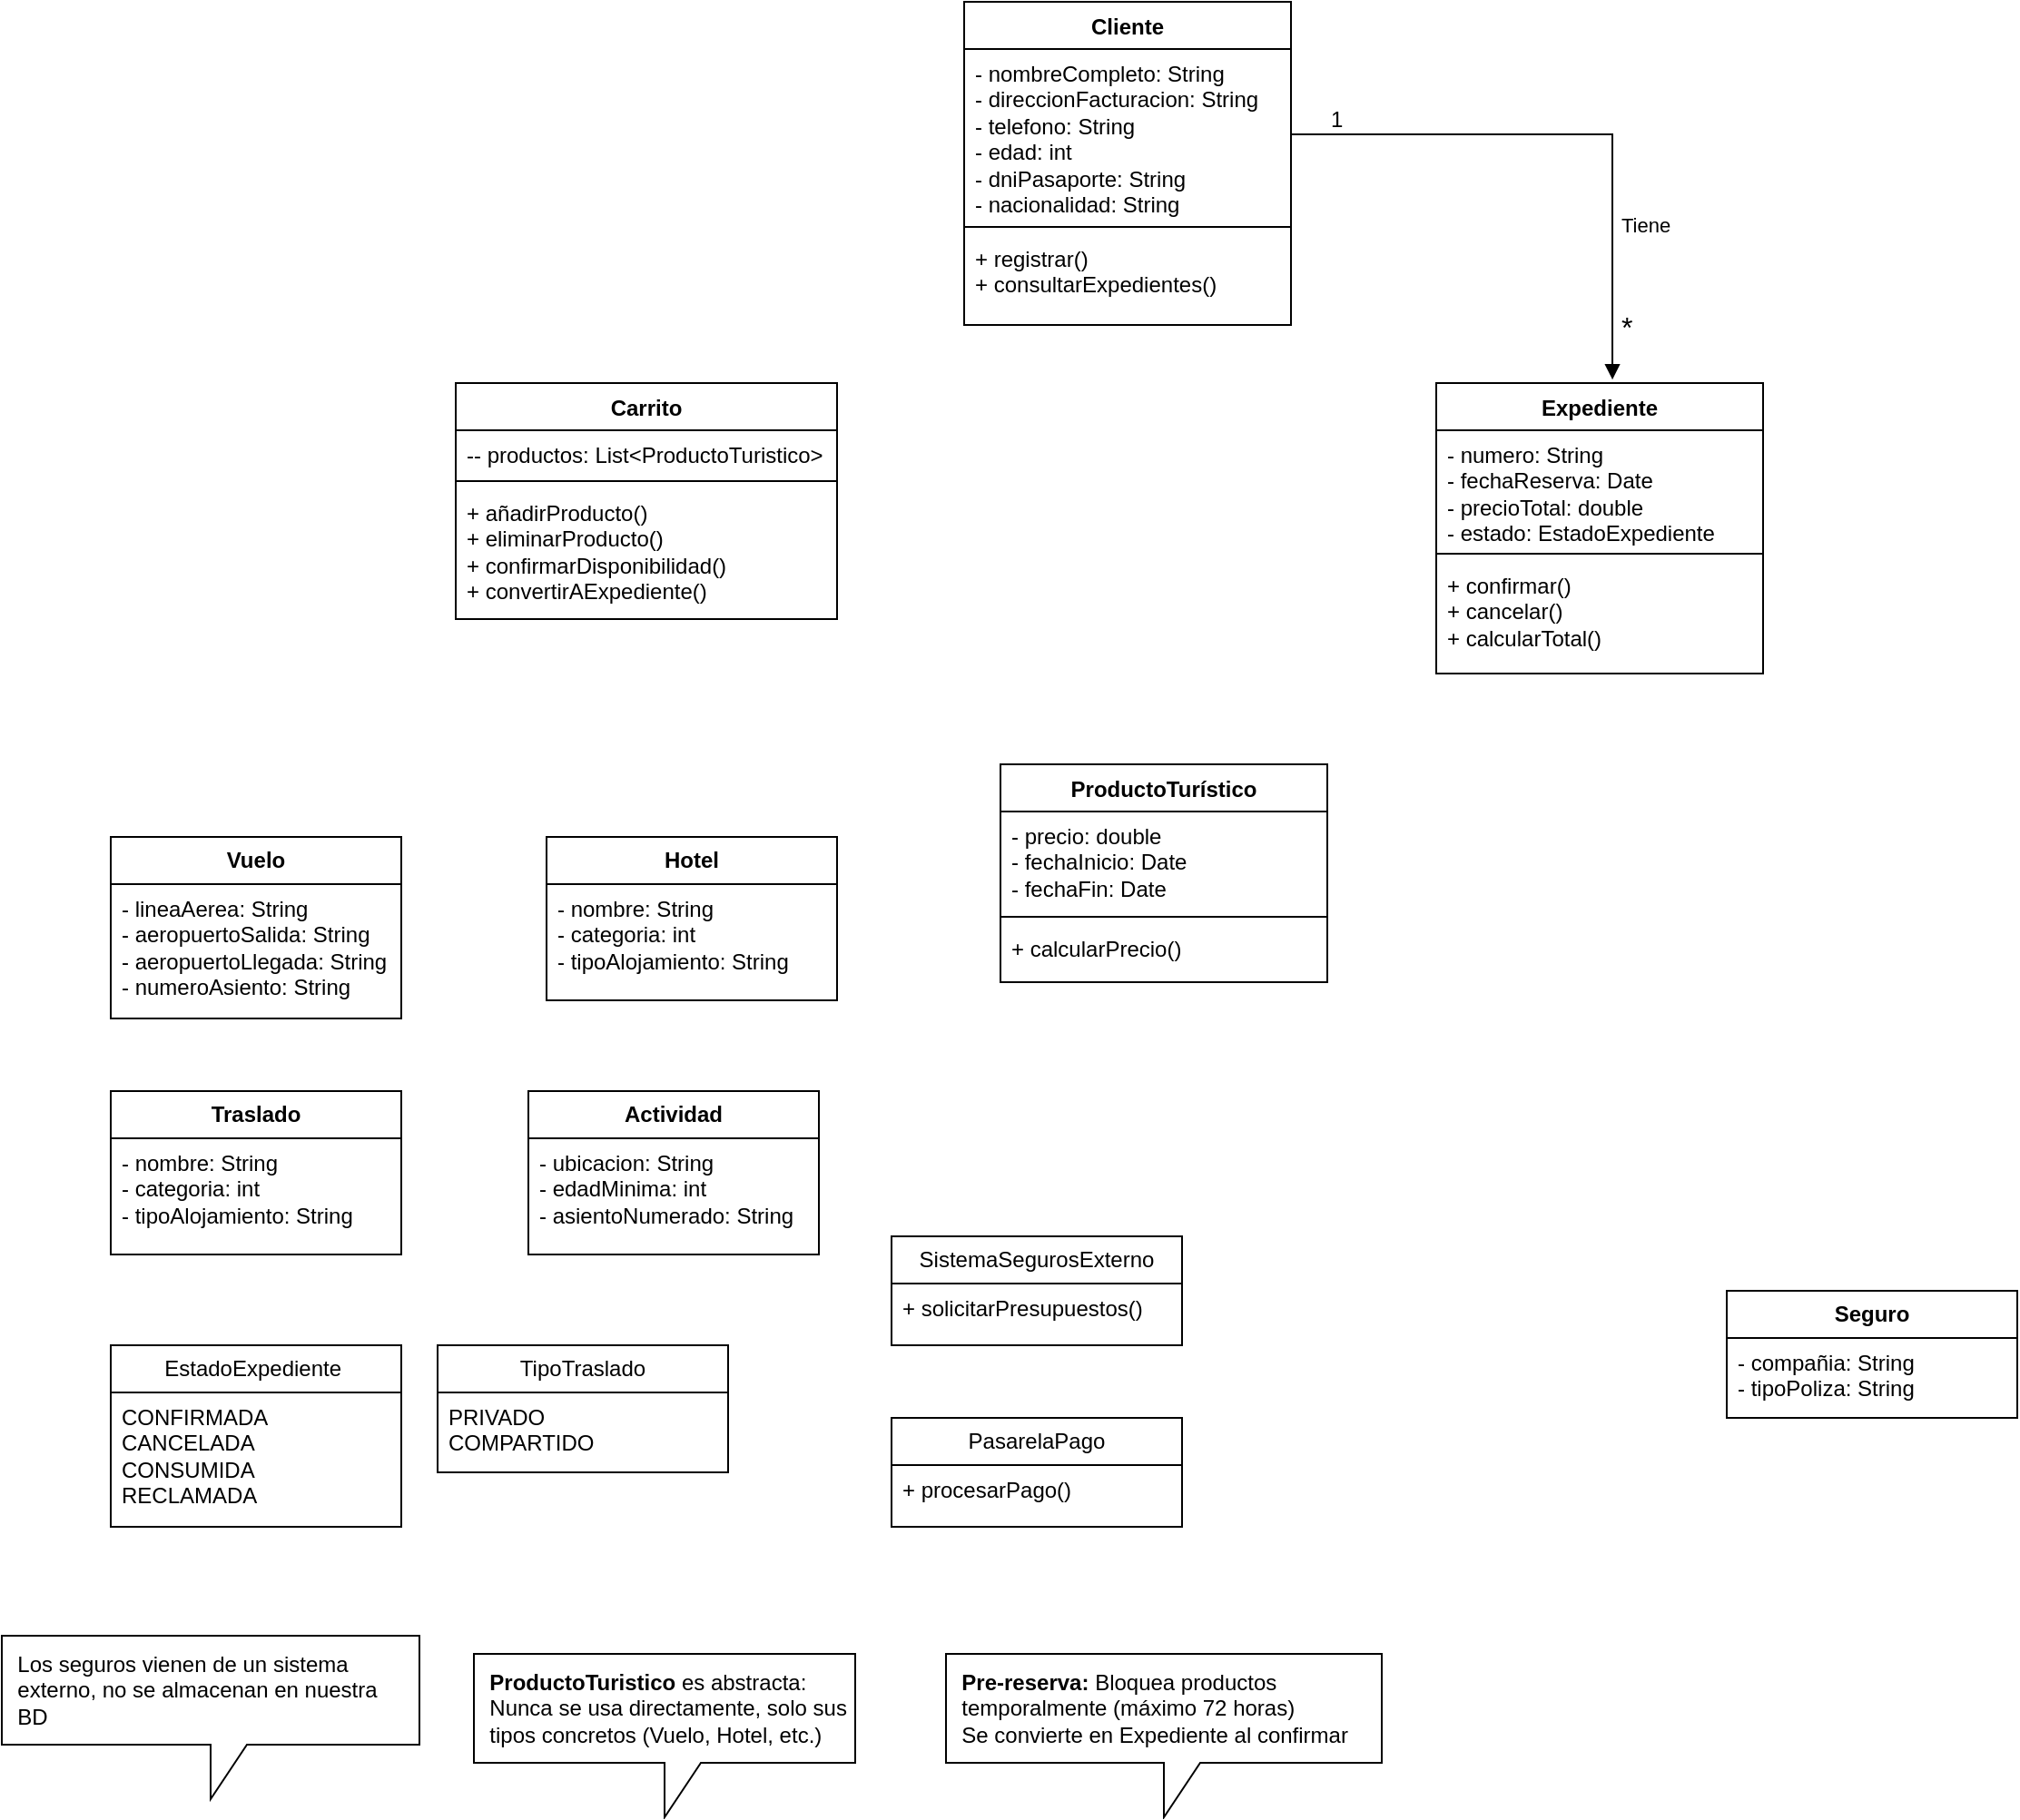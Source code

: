 <mxfile version="27.0.4">
  <diagram name="Página-1" id="KtqO_DASaNcsyG8CtPEL">
    <mxGraphModel dx="1718" dy="947" grid="1" gridSize="10" guides="1" tooltips="1" connect="1" arrows="1" fold="1" page="1" pageScale="1" pageWidth="827" pageHeight="1169" math="0" shadow="0">
      <root>
        <mxCell id="0" />
        <mxCell id="1" parent="0" />
        <mxCell id="TBLlkOP_qlh_QUMRTp9g-1" value="Cliente" style="swimlane;fontStyle=1;align=center;verticalAlign=top;childLayout=stackLayout;horizontal=1;startSize=26;horizontalStack=0;resizeParent=1;resizeParentMax=0;resizeLast=0;collapsible=1;marginBottom=0;whiteSpace=wrap;html=1;" parent="1" vertex="1">
          <mxGeometry x="600" y="80" width="180" height="178" as="geometry" />
        </mxCell>
        <mxCell id="TBLlkOP_qlh_QUMRTp9g-2" value="&lt;div&gt;- nombreCompleto: String&lt;/div&gt;&lt;div&gt;- direccionFacturacion: String&lt;/div&gt;&lt;div&gt;&lt;span style=&quot;background-color: transparent; color: light-dark(rgb(0, 0, 0), rgb(255, 255, 255));&quot;&gt;- telefono: String&lt;/span&gt;&lt;/div&gt;&lt;div&gt;- edad: int&lt;/div&gt;&lt;div&gt;&lt;span style=&quot;background-color: transparent; color: light-dark(rgb(0, 0, 0), rgb(255, 255, 255));&quot;&gt;- dniPasaporte: String&lt;/span&gt;&lt;/div&gt;&lt;div&gt;- nacionalidad: String&lt;br&gt;&lt;/div&gt;" style="text;strokeColor=none;fillColor=none;align=left;verticalAlign=top;spacingLeft=4;spacingRight=4;overflow=hidden;rotatable=0;points=[[0,0.5],[1,0.5]];portConstraint=eastwest;whiteSpace=wrap;html=1;" parent="TBLlkOP_qlh_QUMRTp9g-1" vertex="1">
          <mxGeometry y="26" width="180" height="94" as="geometry" />
        </mxCell>
        <mxCell id="TBLlkOP_qlh_QUMRTp9g-3" value="" style="line;strokeWidth=1;fillColor=none;align=left;verticalAlign=middle;spacingTop=-1;spacingLeft=3;spacingRight=3;rotatable=0;labelPosition=right;points=[];portConstraint=eastwest;strokeColor=inherit;" parent="TBLlkOP_qlh_QUMRTp9g-1" vertex="1">
          <mxGeometry y="120" width="180" height="8" as="geometry" />
        </mxCell>
        <mxCell id="TBLlkOP_qlh_QUMRTp9g-4" value="&lt;div&gt;+ registrar()&lt;/div&gt;&lt;div&gt;+ consultarExpedientes()&lt;/div&gt;" style="text;strokeColor=none;fillColor=none;align=left;verticalAlign=top;spacingLeft=4;spacingRight=4;overflow=hidden;rotatable=0;points=[[0,0.5],[1,0.5]];portConstraint=eastwest;whiteSpace=wrap;html=1;" parent="TBLlkOP_qlh_QUMRTp9g-1" vertex="1">
          <mxGeometry y="128" width="180" height="50" as="geometry" />
        </mxCell>
        <mxCell id="oR6sBdIMDXWxFU_tY8Ch-1" value="Carrito" style="swimlane;fontStyle=1;align=center;verticalAlign=top;childLayout=stackLayout;horizontal=1;startSize=26;horizontalStack=0;resizeParent=1;resizeParentMax=0;resizeLast=0;collapsible=1;marginBottom=0;whiteSpace=wrap;html=1;" parent="1" vertex="1">
          <mxGeometry x="320" y="290" width="210" height="130" as="geometry" />
        </mxCell>
        <mxCell id="oR6sBdIMDXWxFU_tY8Ch-2" value="&lt;div&gt;-- productos: List&amp;lt;ProductoTuristico&amp;gt;&lt;/div&gt;" style="text;strokeColor=none;fillColor=none;align=left;verticalAlign=top;spacingLeft=4;spacingRight=4;overflow=hidden;rotatable=0;points=[[0,0.5],[1,0.5]];portConstraint=eastwest;whiteSpace=wrap;html=1;" parent="oR6sBdIMDXWxFU_tY8Ch-1" vertex="1">
          <mxGeometry y="26" width="210" height="24" as="geometry" />
        </mxCell>
        <mxCell id="oR6sBdIMDXWxFU_tY8Ch-3" value="" style="line;strokeWidth=1;fillColor=none;align=left;verticalAlign=middle;spacingTop=-1;spacingLeft=3;spacingRight=3;rotatable=0;labelPosition=right;points=[];portConstraint=eastwest;strokeColor=inherit;" parent="oR6sBdIMDXWxFU_tY8Ch-1" vertex="1">
          <mxGeometry y="50" width="210" height="8" as="geometry" />
        </mxCell>
        <mxCell id="oR6sBdIMDXWxFU_tY8Ch-4" value="&lt;div&gt;+ añadirProducto()&lt;/div&gt;&lt;div&gt;+ eliminarProducto()&lt;/div&gt;&lt;div&gt;+ confirmarDisponibilidad()&lt;/div&gt;&lt;div&gt;+ convertirAExpediente()&lt;/div&gt;" style="text;strokeColor=none;fillColor=none;align=left;verticalAlign=top;spacingLeft=4;spacingRight=4;overflow=hidden;rotatable=0;points=[[0,0.5],[1,0.5]];portConstraint=eastwest;whiteSpace=wrap;html=1;" parent="oR6sBdIMDXWxFU_tY8Ch-1" vertex="1">
          <mxGeometry y="58" width="210" height="72" as="geometry" />
        </mxCell>
        <mxCell id="oR6sBdIMDXWxFU_tY8Ch-6" value="Expediente" style="swimlane;fontStyle=1;align=center;verticalAlign=top;childLayout=stackLayout;horizontal=1;startSize=26;horizontalStack=0;resizeParent=1;resizeParentMax=0;resizeLast=0;collapsible=1;marginBottom=0;whiteSpace=wrap;html=1;" parent="1" vertex="1">
          <mxGeometry x="860" y="290" width="180" height="160" as="geometry" />
        </mxCell>
        <mxCell id="oR6sBdIMDXWxFU_tY8Ch-7" value="&lt;div&gt;&lt;div&gt;- numero: String&lt;/div&gt;&lt;div&gt;- fechaReserva: Date&lt;/div&gt;&lt;div&gt;- precioTotal: double&lt;/div&gt;&lt;div&gt;- estado: EstadoExpediente&lt;/div&gt;&lt;/div&gt;" style="text;strokeColor=none;fillColor=none;align=left;verticalAlign=top;spacingLeft=4;spacingRight=4;overflow=hidden;rotatable=0;points=[[0,0.5],[1,0.5]];portConstraint=eastwest;whiteSpace=wrap;html=1;" parent="oR6sBdIMDXWxFU_tY8Ch-6" vertex="1">
          <mxGeometry y="26" width="180" height="64" as="geometry" />
        </mxCell>
        <mxCell id="oR6sBdIMDXWxFU_tY8Ch-8" value="" style="line;strokeWidth=1;fillColor=none;align=left;verticalAlign=middle;spacingTop=-1;spacingLeft=3;spacingRight=3;rotatable=0;labelPosition=right;points=[];portConstraint=eastwest;strokeColor=inherit;" parent="oR6sBdIMDXWxFU_tY8Ch-6" vertex="1">
          <mxGeometry y="90" width="180" height="8" as="geometry" />
        </mxCell>
        <mxCell id="oR6sBdIMDXWxFU_tY8Ch-9" value="&lt;div&gt;+ confirmar()&lt;/div&gt;&lt;div&gt;+ cancelar()&lt;/div&gt;&lt;div&gt;+ calcularTotal()&lt;/div&gt;" style="text;strokeColor=none;fillColor=none;align=left;verticalAlign=top;spacingLeft=4;spacingRight=4;overflow=hidden;rotatable=0;points=[[0,0.5],[1,0.5]];portConstraint=eastwest;whiteSpace=wrap;html=1;" parent="oR6sBdIMDXWxFU_tY8Ch-6" vertex="1">
          <mxGeometry y="98" width="180" height="62" as="geometry" />
        </mxCell>
        <mxCell id="oR6sBdIMDXWxFU_tY8Ch-10" value="ProductoTurístico" style="swimlane;fontStyle=1;align=center;verticalAlign=top;childLayout=stackLayout;horizontal=1;startSize=26;horizontalStack=0;resizeParent=1;resizeParentMax=0;resizeLast=0;collapsible=1;marginBottom=0;whiteSpace=wrap;html=1;" parent="1" vertex="1">
          <mxGeometry x="620" y="500" width="180" height="120" as="geometry" />
        </mxCell>
        <mxCell id="oR6sBdIMDXWxFU_tY8Ch-11" value="&lt;div&gt;&lt;div&gt;- precio: double&lt;/div&gt;&lt;div&gt;- fechaInicio: Date&lt;/div&gt;&lt;div&gt;- fechaFin: Date&lt;/div&gt;&lt;/div&gt;" style="text;strokeColor=none;fillColor=none;align=left;verticalAlign=top;spacingLeft=4;spacingRight=4;overflow=hidden;rotatable=0;points=[[0,0.5],[1,0.5]];portConstraint=eastwest;whiteSpace=wrap;html=1;" parent="oR6sBdIMDXWxFU_tY8Ch-10" vertex="1">
          <mxGeometry y="26" width="180" height="54" as="geometry" />
        </mxCell>
        <mxCell id="oR6sBdIMDXWxFU_tY8Ch-12" value="" style="line;strokeWidth=1;fillColor=none;align=left;verticalAlign=middle;spacingTop=-1;spacingLeft=3;spacingRight=3;rotatable=0;labelPosition=right;points=[];portConstraint=eastwest;strokeColor=inherit;" parent="oR6sBdIMDXWxFU_tY8Ch-10" vertex="1">
          <mxGeometry y="80" width="180" height="8" as="geometry" />
        </mxCell>
        <mxCell id="oR6sBdIMDXWxFU_tY8Ch-13" value="+ calcularPrecio()" style="text;strokeColor=none;fillColor=none;align=left;verticalAlign=top;spacingLeft=4;spacingRight=4;overflow=hidden;rotatable=0;points=[[0,0.5],[1,0.5]];portConstraint=eastwest;whiteSpace=wrap;html=1;" parent="oR6sBdIMDXWxFU_tY8Ch-10" vertex="1">
          <mxGeometry y="88" width="180" height="32" as="geometry" />
        </mxCell>
        <mxCell id="i-lt0F7ig2W6C5ULB9Se-1" value="&lt;b style=&quot;text-align: left;&quot;&gt;Vuelo&lt;/b&gt;" style="swimlane;fontStyle=0;childLayout=stackLayout;horizontal=1;startSize=26;fillColor=none;horizontalStack=0;resizeParent=1;resizeParentMax=0;resizeLast=0;collapsible=1;marginBottom=0;whiteSpace=wrap;html=1;" vertex="1" parent="1">
          <mxGeometry x="130" y="540" width="160" height="100" as="geometry" />
        </mxCell>
        <mxCell id="i-lt0F7ig2W6C5ULB9Se-2" value="&lt;div&gt;- lineaAerea: String&lt;/div&gt;&lt;div&gt;- aeropuertoSalida: String&lt;/div&gt;&lt;div&gt;&lt;span style=&quot;background-color: transparent; color: light-dark(rgb(0, 0, 0), rgb(255, 255, 255));&quot;&gt;- aeropuertoLlegada: String&lt;/span&gt;&lt;/div&gt;&lt;div&gt;- numeroAsiento: String&lt;/div&gt;" style="text;strokeColor=none;fillColor=none;align=left;verticalAlign=top;spacingLeft=4;spacingRight=4;overflow=hidden;rotatable=0;points=[[0,0.5],[1,0.5]];portConstraint=eastwest;whiteSpace=wrap;html=1;" vertex="1" parent="i-lt0F7ig2W6C5ULB9Se-1">
          <mxGeometry y="26" width="160" height="74" as="geometry" />
        </mxCell>
        <mxCell id="i-lt0F7ig2W6C5ULB9Se-5" value="&lt;div style=&quot;text-align: left;&quot;&gt;&lt;span style=&quot;background-color: transparent;&quot;&gt;&lt;b&gt;Hotel&lt;/b&gt;&lt;/span&gt;&lt;/div&gt;" style="swimlane;fontStyle=0;childLayout=stackLayout;horizontal=1;startSize=26;fillColor=none;horizontalStack=0;resizeParent=1;resizeParentMax=0;resizeLast=0;collapsible=1;marginBottom=0;whiteSpace=wrap;html=1;" vertex="1" parent="1">
          <mxGeometry x="370" y="540" width="160" height="90" as="geometry" />
        </mxCell>
        <mxCell id="i-lt0F7ig2W6C5ULB9Se-6" value="&lt;div&gt;- nombre: String&lt;/div&gt;&lt;div&gt;- categoria: int&lt;/div&gt;&lt;div&gt;- tipoAlojamiento: String&lt;/div&gt;" style="text;strokeColor=none;fillColor=none;align=left;verticalAlign=top;spacingLeft=4;spacingRight=4;overflow=hidden;rotatable=0;points=[[0,0.5],[1,0.5]];portConstraint=eastwest;whiteSpace=wrap;html=1;" vertex="1" parent="i-lt0F7ig2W6C5ULB9Se-5">
          <mxGeometry y="26" width="160" height="64" as="geometry" />
        </mxCell>
        <mxCell id="i-lt0F7ig2W6C5ULB9Se-7" value="&lt;div style=&quot;text-align: left;&quot;&gt;&lt;b&gt;Traslado&lt;/b&gt;&lt;/div&gt;" style="swimlane;fontStyle=0;childLayout=stackLayout;horizontal=1;startSize=26;fillColor=none;horizontalStack=0;resizeParent=1;resizeParentMax=0;resizeLast=0;collapsible=1;marginBottom=0;whiteSpace=wrap;html=1;" vertex="1" parent="1">
          <mxGeometry x="130" y="680" width="160" height="90" as="geometry" />
        </mxCell>
        <mxCell id="i-lt0F7ig2W6C5ULB9Se-8" value="&lt;div&gt;- nombre: String&lt;/div&gt;&lt;div&gt;- categoria: int&lt;/div&gt;&lt;div&gt;- tipoAlojamiento: String&lt;/div&gt;" style="text;strokeColor=none;fillColor=none;align=left;verticalAlign=top;spacingLeft=4;spacingRight=4;overflow=hidden;rotatable=0;points=[[0,0.5],[1,0.5]];portConstraint=eastwest;whiteSpace=wrap;html=1;" vertex="1" parent="i-lt0F7ig2W6C5ULB9Se-7">
          <mxGeometry y="26" width="160" height="64" as="geometry" />
        </mxCell>
        <mxCell id="i-lt0F7ig2W6C5ULB9Se-9" value="&lt;div style=&quot;text-align: left;&quot;&gt;&lt;b&gt;Actividad&lt;/b&gt;&lt;/div&gt;" style="swimlane;fontStyle=0;childLayout=stackLayout;horizontal=1;startSize=26;fillColor=none;horizontalStack=0;resizeParent=1;resizeParentMax=0;resizeLast=0;collapsible=1;marginBottom=0;whiteSpace=wrap;html=1;" vertex="1" parent="1">
          <mxGeometry x="360" y="680" width="160" height="90" as="geometry" />
        </mxCell>
        <mxCell id="i-lt0F7ig2W6C5ULB9Se-10" value="&lt;div&gt;- ubicacion: String&lt;/div&gt;&lt;div&gt;- edadMinima: int&lt;/div&gt;&lt;div&gt;- asientoNumerado: String&lt;/div&gt;" style="text;strokeColor=none;fillColor=none;align=left;verticalAlign=top;spacingLeft=4;spacingRight=4;overflow=hidden;rotatable=0;points=[[0,0.5],[1,0.5]];portConstraint=eastwest;whiteSpace=wrap;html=1;" vertex="1" parent="i-lt0F7ig2W6C5ULB9Se-9">
          <mxGeometry y="26" width="160" height="64" as="geometry" />
        </mxCell>
        <mxCell id="i-lt0F7ig2W6C5ULB9Se-11" value="&lt;div style=&quot;text-align: left;&quot;&gt;&lt;b&gt;Seguro&lt;/b&gt;&lt;/div&gt;" style="swimlane;fontStyle=0;childLayout=stackLayout;horizontal=1;startSize=26;fillColor=none;horizontalStack=0;resizeParent=1;resizeParentMax=0;resizeLast=0;collapsible=1;marginBottom=0;whiteSpace=wrap;html=1;" vertex="1" parent="1">
          <mxGeometry x="1020" y="790" width="160" height="70" as="geometry" />
        </mxCell>
        <mxCell id="i-lt0F7ig2W6C5ULB9Se-12" value="&lt;div&gt;- compañia: String&lt;/div&gt;&lt;div&gt;- tipoPoliza: String&lt;/div&gt;" style="text;strokeColor=none;fillColor=none;align=left;verticalAlign=top;spacingLeft=4;spacingRight=4;overflow=hidden;rotatable=0;points=[[0,0.5],[1,0.5]];portConstraint=eastwest;whiteSpace=wrap;html=1;" vertex="1" parent="i-lt0F7ig2W6C5ULB9Se-11">
          <mxGeometry y="26" width="160" height="44" as="geometry" />
        </mxCell>
        <mxCell id="i-lt0F7ig2W6C5ULB9Se-13" value="&lt;div style=&quot;text-align: left;&quot;&gt;EstadoExpediente&amp;nbsp;&lt;/div&gt;" style="swimlane;fontStyle=0;childLayout=stackLayout;horizontal=1;startSize=26;fillColor=none;horizontalStack=0;resizeParent=1;resizeParentMax=0;resizeLast=0;collapsible=1;marginBottom=0;whiteSpace=wrap;html=1;" vertex="1" parent="1">
          <mxGeometry x="130" y="820" width="160" height="100" as="geometry" />
        </mxCell>
        <mxCell id="i-lt0F7ig2W6C5ULB9Se-14" value="&lt;div&gt;CONFIRMADA&lt;/div&gt;&lt;div&gt;CANCELADA&lt;/div&gt;&lt;div&gt;CONSUMIDA&lt;/div&gt;&lt;div&gt;RECLAMADA&lt;/div&gt;" style="text;strokeColor=none;fillColor=none;align=left;verticalAlign=top;spacingLeft=4;spacingRight=4;overflow=hidden;rotatable=0;points=[[0,0.5],[1,0.5]];portConstraint=eastwest;whiteSpace=wrap;html=1;" vertex="1" parent="i-lt0F7ig2W6C5ULB9Se-13">
          <mxGeometry y="26" width="160" height="74" as="geometry" />
        </mxCell>
        <mxCell id="i-lt0F7ig2W6C5ULB9Se-20" value="&lt;div style=&quot;text-align: left;&quot;&gt;TipoTraslado&lt;/div&gt;" style="swimlane;fontStyle=0;childLayout=stackLayout;horizontal=1;startSize=26;fillColor=none;horizontalStack=0;resizeParent=1;resizeParentMax=0;resizeLast=0;collapsible=1;marginBottom=0;whiteSpace=wrap;html=1;" vertex="1" parent="1">
          <mxGeometry x="310" y="820" width="160" height="70" as="geometry" />
        </mxCell>
        <mxCell id="i-lt0F7ig2W6C5ULB9Se-21" value="&lt;div&gt;PRIVADO&lt;/div&gt;&lt;div&gt;COMPARTIDO&lt;/div&gt;" style="text;strokeColor=none;fillColor=none;align=left;verticalAlign=top;spacingLeft=4;spacingRight=4;overflow=hidden;rotatable=0;points=[[0,0.5],[1,0.5]];portConstraint=eastwest;whiteSpace=wrap;html=1;" vertex="1" parent="i-lt0F7ig2W6C5ULB9Se-20">
          <mxGeometry y="26" width="160" height="44" as="geometry" />
        </mxCell>
        <mxCell id="i-lt0F7ig2W6C5ULB9Se-22" value="&lt;div style=&quot;text-align: left;&quot;&gt;PasarelaPago&lt;/div&gt;" style="swimlane;fontStyle=0;childLayout=stackLayout;horizontal=1;startSize=26;fillColor=none;horizontalStack=0;resizeParent=1;resizeParentMax=0;resizeLast=0;collapsible=1;marginBottom=0;whiteSpace=wrap;html=1;" vertex="1" parent="1">
          <mxGeometry x="560" y="860" width="160" height="60" as="geometry" />
        </mxCell>
        <mxCell id="i-lt0F7ig2W6C5ULB9Se-23" value="+ procesarPago()" style="text;strokeColor=none;fillColor=none;align=left;verticalAlign=top;spacingLeft=4;spacingRight=4;overflow=hidden;rotatable=0;points=[[0,0.5],[1,0.5]];portConstraint=eastwest;whiteSpace=wrap;html=1;" vertex="1" parent="i-lt0F7ig2W6C5ULB9Se-22">
          <mxGeometry y="26" width="160" height="34" as="geometry" />
        </mxCell>
        <mxCell id="i-lt0F7ig2W6C5ULB9Se-24" value="&lt;div style=&quot;text-align: left;&quot;&gt;SistemaSegurosExterno&lt;/div&gt;" style="swimlane;fontStyle=0;childLayout=stackLayout;horizontal=1;startSize=26;fillColor=none;horizontalStack=0;resizeParent=1;resizeParentMax=0;resizeLast=0;collapsible=1;marginBottom=0;whiteSpace=wrap;html=1;" vertex="1" parent="1">
          <mxGeometry x="560" y="760" width="160" height="60" as="geometry" />
        </mxCell>
        <mxCell id="i-lt0F7ig2W6C5ULB9Se-25" value="+ solicitarPresupuestos()" style="text;strokeColor=none;fillColor=none;align=left;verticalAlign=top;spacingLeft=4;spacingRight=4;overflow=hidden;rotatable=0;points=[[0,0.5],[1,0.5]];portConstraint=eastwest;whiteSpace=wrap;html=1;" vertex="1" parent="i-lt0F7ig2W6C5ULB9Se-24">
          <mxGeometry y="26" width="160" height="34" as="geometry" />
        </mxCell>
        <mxCell id="i-lt0F7ig2W6C5ULB9Se-26" value="&lt;div&gt;&lt;b&gt;&amp;nbsp; ProductoTuristico &lt;/b&gt;es abstracta:&lt;/div&gt;&lt;div&gt;&amp;nbsp; Nunca se usa directamente,&amp;nbsp;&lt;span style=&quot;background-color: transparent; color: light-dark(rgb(0, 0, 0), rgb(255, 255, 255));&quot;&gt;solo sus&amp;nbsp; &amp;nbsp; tipos concretos&amp;nbsp;&lt;/span&gt;&lt;span style=&quot;background-color: transparent; color: light-dark(rgb(0, 0, 0), rgb(255, 255, 255));&quot;&gt;(Vuelo, Hotel, etc.)&lt;/span&gt;&lt;/div&gt;" style="shape=callout;whiteSpace=wrap;html=1;perimeter=calloutPerimeter;align=left;" vertex="1" parent="1">
          <mxGeometry x="330" y="990" width="210" height="90" as="geometry" />
        </mxCell>
        <mxCell id="i-lt0F7ig2W6C5ULB9Se-27" value="&lt;div&gt;&amp;nbsp; Los seguros vienen de un&amp;nbsp;&lt;span style=&quot;background-color: transparent; color: light-dark(rgb(0, 0, 0), rgb(255, 255, 255));&quot;&gt;sistema&amp;nbsp; &amp;nbsp; &amp;nbsp; &amp;nbsp; &amp;nbsp; &amp;nbsp; &amp;nbsp; externo, no se&amp;nbsp;&lt;/span&gt;&lt;span style=&quot;background-color: transparent; color: light-dark(rgb(0, 0, 0), rgb(255, 255, 255));&quot;&gt;almacenan en nuestra&amp;nbsp; &amp;nbsp; &amp;nbsp; &amp;nbsp; BD&lt;/span&gt;&lt;/div&gt;" style="shape=callout;whiteSpace=wrap;html=1;perimeter=calloutPerimeter;align=left;" vertex="1" parent="1">
          <mxGeometry x="70" y="980" width="230" height="90" as="geometry" />
        </mxCell>
        <mxCell id="i-lt0F7ig2W6C5ULB9Se-28" value="&lt;div&gt;&lt;b&gt;&amp;nbsp; Pre-reserva:&amp;nbsp;&lt;/b&gt;&lt;span style=&quot;background-color: transparent; color: light-dark(rgb(0, 0, 0), rgb(255, 255, 255));&quot;&gt;Bloquea productos&amp;nbsp; &amp;nbsp; &amp;nbsp; &amp;nbsp; &amp;nbsp; &amp;nbsp; &amp;nbsp; &amp;nbsp; &amp;nbsp; &amp;nbsp; temporalmente&amp;nbsp;&lt;/span&gt;&lt;span style=&quot;background-color: transparent; color: light-dark(rgb(0, 0, 0), rgb(255, 255, 255));&quot;&gt;(máximo 72 horas)&lt;/span&gt;&lt;/div&gt;&lt;div&gt;&amp;nbsp; Se convierte en Expediente&amp;nbsp;&lt;span style=&quot;background-color: transparent; color: light-dark(rgb(0, 0, 0), rgb(255, 255, 255));&quot;&gt;al confirmar&lt;/span&gt;&lt;/div&gt;" style="shape=callout;whiteSpace=wrap;html=1;perimeter=calloutPerimeter;align=left;" vertex="1" parent="1">
          <mxGeometry x="590" y="990" width="240" height="90" as="geometry" />
        </mxCell>
        <mxCell id="i-lt0F7ig2W6C5ULB9Se-29" value="Tiene" style="endArrow=block;endFill=1;html=1;edgeStyle=orthogonalEdgeStyle;align=left;verticalAlign=top;rounded=0;exitX=1;exitY=0.5;exitDx=0;exitDy=0;entryX=0.539;entryY=-0.012;entryDx=0;entryDy=0;entryPerimeter=0;" edge="1" parent="1" source="TBLlkOP_qlh_QUMRTp9g-2" target="oR6sBdIMDXWxFU_tY8Ch-6">
          <mxGeometry x="0.371" y="3" relative="1" as="geometry">
            <mxPoint x="330" y="580" as="sourcePoint" />
            <mxPoint x="490" y="580" as="targetPoint" />
            <mxPoint as="offset" />
          </mxGeometry>
        </mxCell>
        <mxCell id="i-lt0F7ig2W6C5ULB9Se-30" value="&lt;font style=&quot;font-size: 12px;&quot;&gt;1&lt;/font&gt;" style="edgeLabel;resizable=0;html=1;align=left;verticalAlign=bottom;" connectable="0" vertex="1" parent="i-lt0F7ig2W6C5ULB9Se-29">
          <mxGeometry x="-1" relative="1" as="geometry">
            <mxPoint x="20" as="offset" />
          </mxGeometry>
        </mxCell>
        <mxCell id="i-lt0F7ig2W6C5ULB9Se-31" value="&lt;font style=&quot;font-size: 16px;&quot;&gt;*&lt;/font&gt;" style="edgeLabel;resizable=0;html=1;align=left;verticalAlign=bottom;" connectable="0" vertex="1" parent="1">
          <mxGeometry x="960" y="270" as="geometry" />
        </mxCell>
      </root>
    </mxGraphModel>
  </diagram>
</mxfile>
